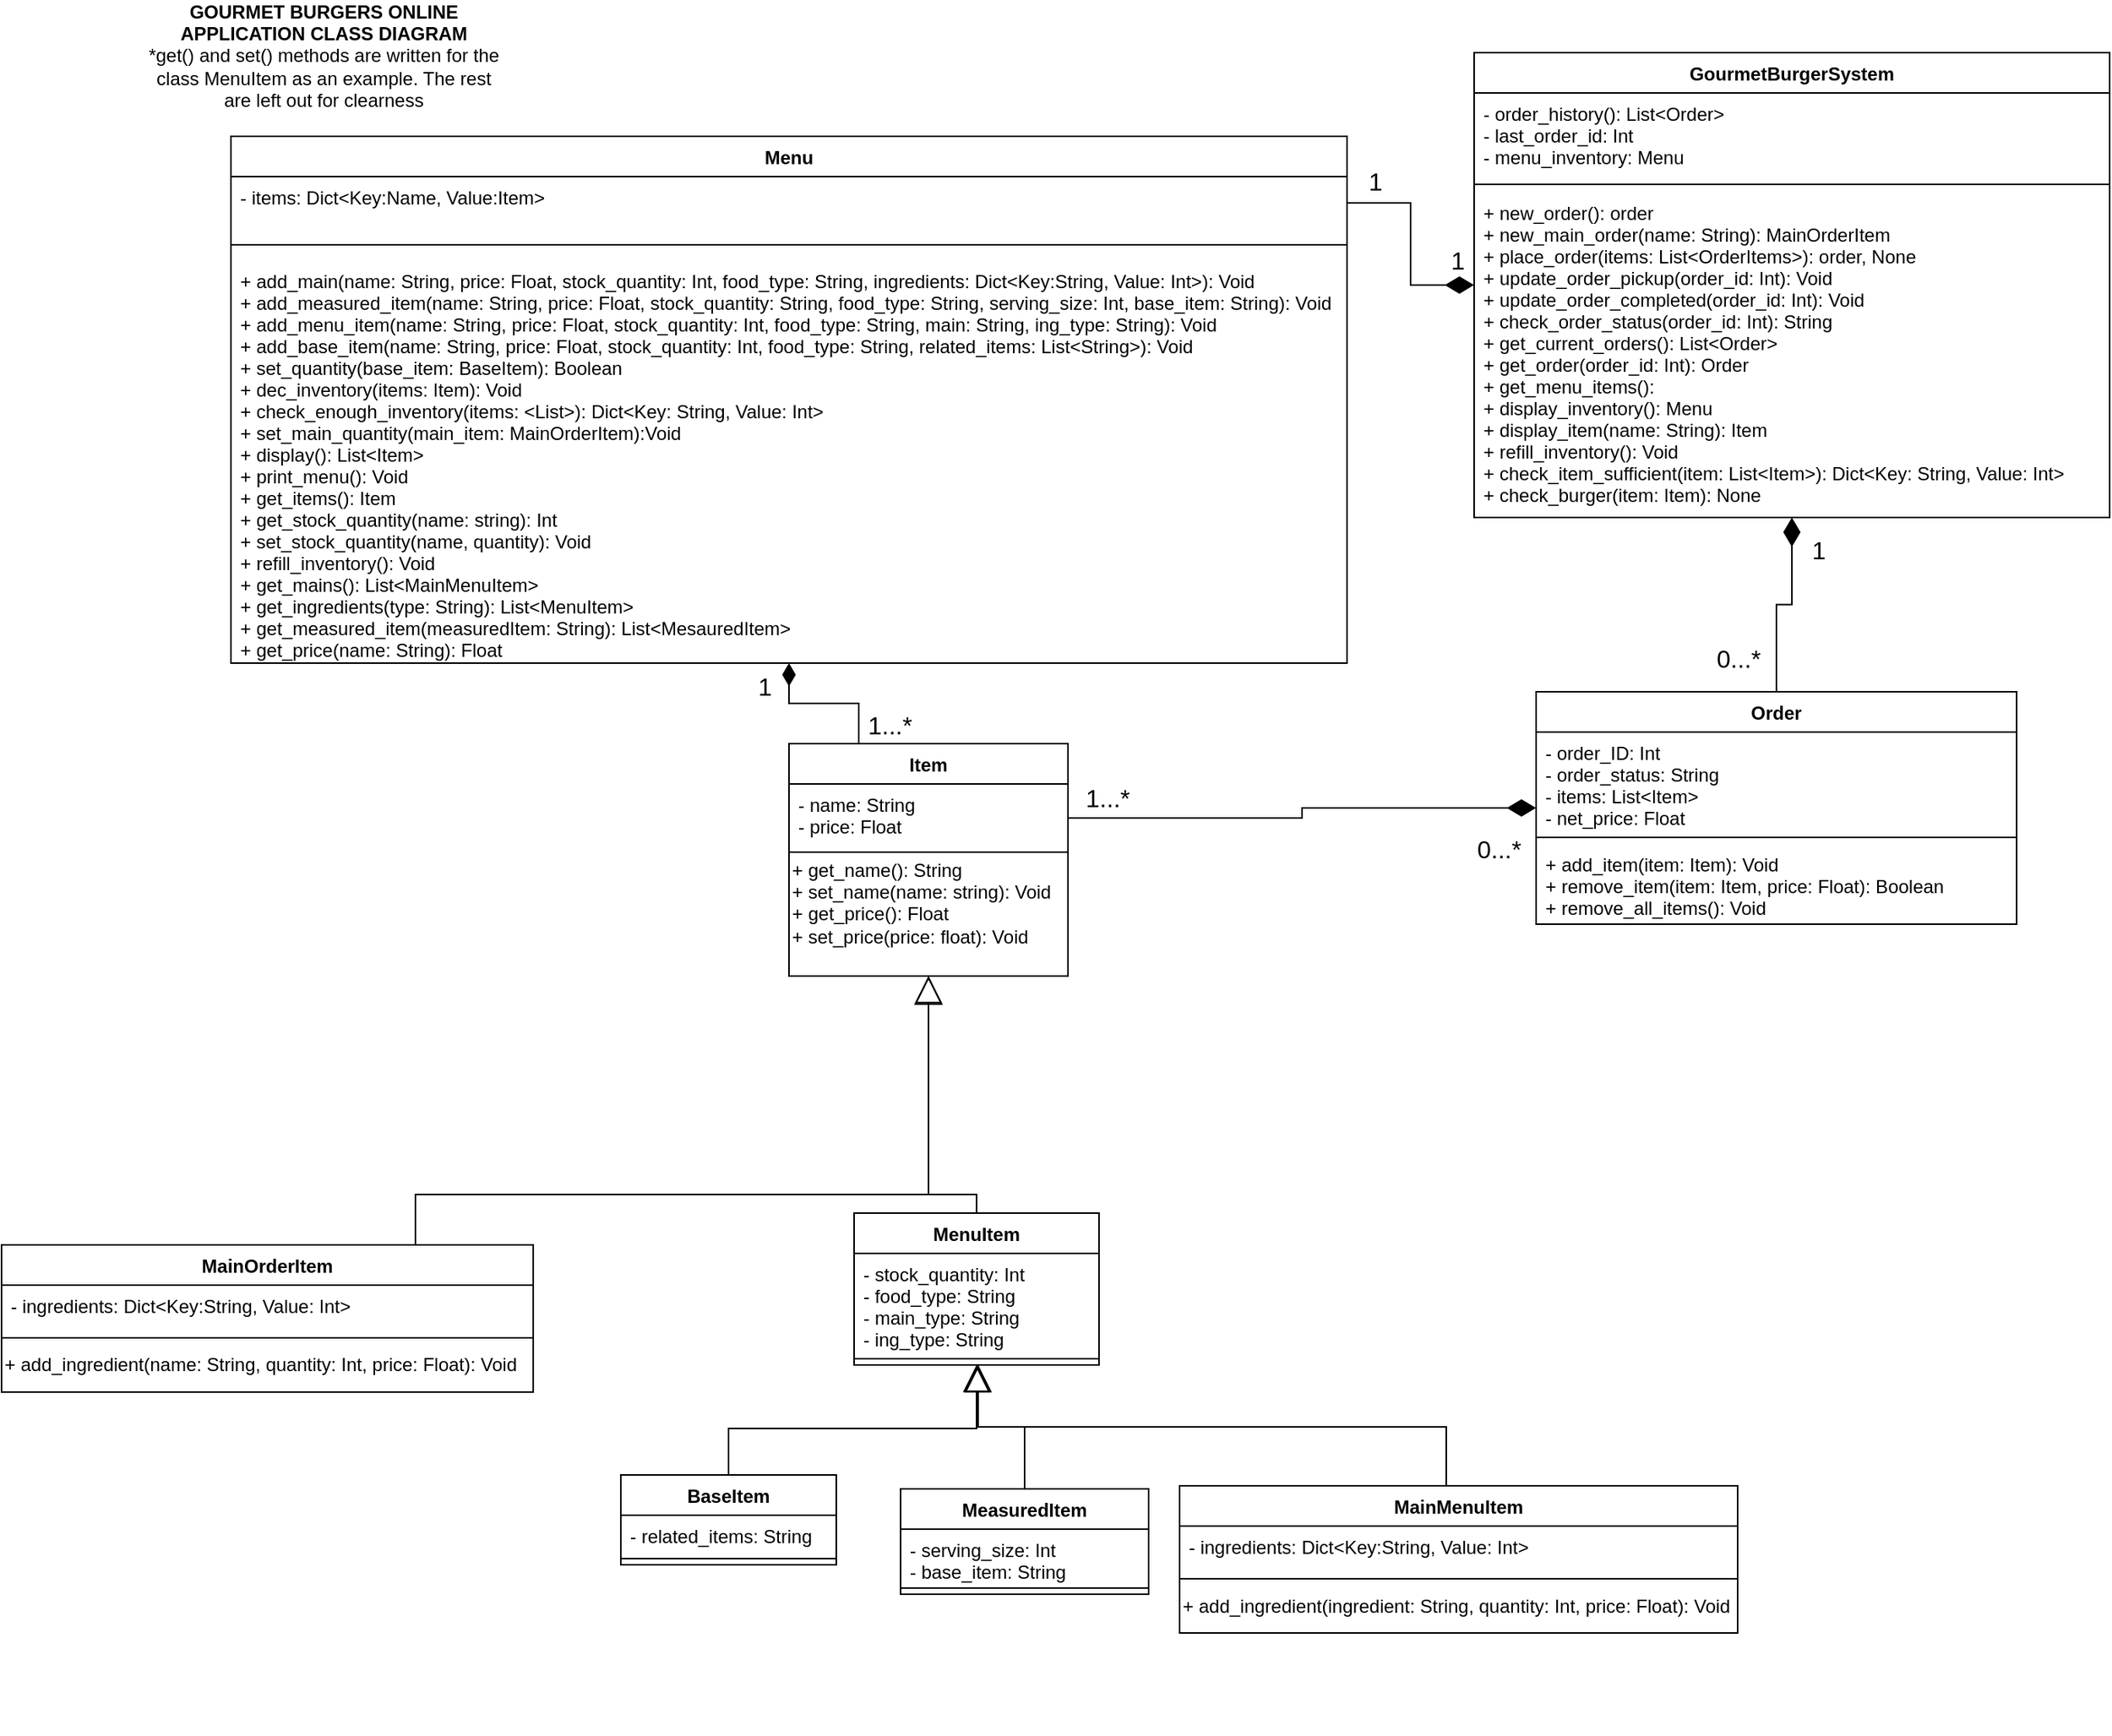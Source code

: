 <mxfile version="10.6.5" type="device"><diagram id="sMHqVmS_ihXNLHZy0iHI" name="GourmetBurgersClassDiagram"><mxGraphModel dx="2369" dy="676" grid="1" gridSize="10" guides="1" tooltips="1" connect="1" arrows="1" fold="1" page="1" pageScale="1" pageWidth="1169" pageHeight="827" math="0" shadow="0"><root><mxCell id="0"/><mxCell id="1" parent="0"/><mxCell id="6xyx2S-svhOi8dPvi-K7-39" value="Order" style="swimlane;fontStyle=1;align=center;verticalAlign=top;childLayout=stackLayout;horizontal=1;startSize=26;horizontalStack=0;resizeParent=1;resizeParentMax=0;resizeLast=0;collapsible=1;marginBottom=0;" parent="1" vertex="1"><mxGeometry x="900" y="455.5" width="310" height="150" as="geometry"><mxRectangle x="810" y="415" width="60" height="26" as="alternateBounds"/></mxGeometry></mxCell><mxCell id="6xyx2S-svhOi8dPvi-K7-40" value="- order_ID: Int&#10;- order_status: String&#10;- items: List&lt;Item&gt;&#10;- net_price: Float&#10;" style="text;strokeColor=none;fillColor=none;align=left;verticalAlign=top;spacingLeft=4;spacingRight=4;overflow=hidden;rotatable=0;points=[[0,0.5],[1,0.5]];portConstraint=eastwest;" parent="6xyx2S-svhOi8dPvi-K7-39" vertex="1"><mxGeometry y="26" width="310" height="64" as="geometry"/></mxCell><mxCell id="6xyx2S-svhOi8dPvi-K7-41" value="" style="line;strokeWidth=1;fillColor=none;align=left;verticalAlign=middle;spacingTop=-1;spacingLeft=3;spacingRight=3;rotatable=0;labelPosition=right;points=[];portConstraint=eastwest;" parent="6xyx2S-svhOi8dPvi-K7-39" vertex="1"><mxGeometry y="90" width="310" height="8" as="geometry"/></mxCell><mxCell id="6xyx2S-svhOi8dPvi-K7-42" value="+ add_item(item: Item): Void&#10;+ remove_item(item: Item, price: Float): Boolean&#10;+ remove_all_items(): Void&#10;" style="text;strokeColor=none;fillColor=none;align=left;verticalAlign=top;spacingLeft=4;spacingRight=4;overflow=hidden;rotatable=0;points=[[0,0.5],[1,0.5]];portConstraint=eastwest;" parent="6xyx2S-svhOi8dPvi-K7-39" vertex="1"><mxGeometry y="98" width="310" height="52" as="geometry"/></mxCell><mxCell id="6xyx2S-svhOi8dPvi-K7-48" value="GourmetBurgerSystem" style="swimlane;fontStyle=1;align=center;verticalAlign=top;childLayout=stackLayout;horizontal=1;startSize=26;horizontalStack=0;resizeParent=1;resizeParentMax=0;resizeLast=0;collapsible=1;marginBottom=0;" parent="1" vertex="1"><mxGeometry x="860" y="43" width="410" height="300" as="geometry"><mxRectangle x="720" y="63" width="160" height="26" as="alternateBounds"/></mxGeometry></mxCell><mxCell id="6xyx2S-svhOi8dPvi-K7-49" value="- order_history(): List&lt;Order&gt;&#10;- last_order_id: Int&#10;- menu_inventory: Menu&#10;" style="text;strokeColor=none;fillColor=none;align=left;verticalAlign=top;spacingLeft=4;spacingRight=4;overflow=hidden;rotatable=0;points=[[0,0.5],[1,0.5]];portConstraint=eastwest;" parent="6xyx2S-svhOi8dPvi-K7-48" vertex="1"><mxGeometry y="26" width="410" height="54" as="geometry"/></mxCell><mxCell id="6xyx2S-svhOi8dPvi-K7-50" value="" style="line;strokeWidth=1;fillColor=none;align=left;verticalAlign=middle;spacingTop=-1;spacingLeft=3;spacingRight=3;rotatable=0;labelPosition=right;points=[];portConstraint=eastwest;" parent="6xyx2S-svhOi8dPvi-K7-48" vertex="1"><mxGeometry y="80" width="410" height="10" as="geometry"/></mxCell><mxCell id="6xyx2S-svhOi8dPvi-K7-51" value="+ new_order(): order&#10;+ new_main_order(name: String): MainOrderItem  &#10;+ place_order(items: List&lt;OrderItems&gt;): order, None&#10;+ update_order_pickup(order_id: Int): Void&#10;+ update_order_completed(order_id: Int): Void&#10;+ check_order_status(order_id: Int): String&#10;+ get_current_orders(): List&lt;Order&gt;&#10;+ get_order(order_id: Int): Order&#10;+ get_menu_items(): &#10;+ display_inventory(): Menu&#10;+ display_item(name: String): Item&#10;+ refill_inventory(): Void&#10;+ check_item_sufficient(item: List&lt;Item&gt;): Dict&lt;Key: String, Value: Int&gt;&#10;+ check_burger(item: Item): None&#10;" style="text;strokeColor=none;fillColor=none;align=left;verticalAlign=top;spacingLeft=4;spacingRight=4;overflow=hidden;rotatable=0;points=[[0,0.5],[1,0.5]];portConstraint=eastwest;" parent="6xyx2S-svhOi8dPvi-K7-48" vertex="1"><mxGeometry y="90" width="410" height="210" as="geometry"/></mxCell><mxCell id="6xyx2S-svhOi8dPvi-K7-113" value="&lt;b&gt;GOURMET BURGERS ONLINE APPLICATION CLASS DIAGRAM&lt;br&gt;&lt;/b&gt;*get() and set() methods are written for the class MenuItem as an example. The rest are left out for clearness&lt;br&gt;" style="text;html=1;strokeColor=none;fillColor=none;align=center;verticalAlign=middle;whiteSpace=wrap;rounded=0;" parent="1" vertex="1"><mxGeometry y="35" width="236" height="20" as="geometry"/></mxCell><mxCell id="6xyx2S-svhOi8dPvi-K7-1" value="Item" style="swimlane;fontStyle=1;align=center;verticalAlign=top;childLayout=stackLayout;horizontal=1;startSize=26;horizontalStack=0;resizeParent=1;resizeParentMax=0;resizeLast=0;collapsible=1;marginBottom=0;" parent="1" vertex="1"><mxGeometry x="418" y="489" width="180" height="150" as="geometry"><mxRectangle x="118" y="302" width="90" height="26" as="alternateBounds"/></mxGeometry></mxCell><mxCell id="6xyx2S-svhOi8dPvi-K7-2" value="- name: String&#10;- price: Float&#10;" style="text;strokeColor=none;fillColor=none;align=left;verticalAlign=top;spacingLeft=4;spacingRight=4;overflow=hidden;rotatable=0;points=[[0,0.5],[1,0.5]];portConstraint=eastwest;" parent="6xyx2S-svhOi8dPvi-K7-1" vertex="1"><mxGeometry y="26" width="180" height="44" as="geometry"/></mxCell><mxCell id="c721y0lr34JIEkwg1Y1B-9" value="+ get_name(): String&lt;br&gt;+ set_name(name: string): Void&lt;br&gt;+ get_price(): Float&lt;br&gt;+ set_price(price: float): Void&lt;br&gt;&lt;br&gt;" style="html=1;align=left;" parent="6xyx2S-svhOi8dPvi-K7-1" vertex="1"><mxGeometry y="70" width="180" height="80" as="geometry"/></mxCell><mxCell id="Rp3ECZAvoWAGJYIvScvn-11" value="" style="endArrow=diamondThin;html=1;endSize=16;startArrow=none;startSize=16;startFill=0;edgeStyle=orthogonalEdgeStyle;strokeWidth=1;rounded=0;endFill=1;exitX=1;exitY=0.5;exitDx=0;exitDy=0;" parent="1" source="S0i_o-i3XT-OXyGcGNCF-2" target="6xyx2S-svhOi8dPvi-K7-48" edge="1"><mxGeometry relative="1" as="geometry"><mxPoint x="330" y="230" as="sourcePoint"/><mxPoint x="440" y="336.5" as="targetPoint"/></mxGeometry></mxCell><mxCell id="Rp3ECZAvoWAGJYIvScvn-12" value="1" style="resizable=0;html=1;align=left;verticalAlign=top;labelBackgroundColor=#ffffff;fontSize=16;" parent="Rp3ECZAvoWAGJYIvScvn-11" connectable="0" vertex="1"><mxGeometry x="-1" relative="1" as="geometry"><mxPoint x="12" y="-30" as="offset"/></mxGeometry></mxCell><mxCell id="Rp3ECZAvoWAGJYIvScvn-13" value="1" style="resizable=0;html=1;align=right;verticalAlign=top;labelBackgroundColor=#ffffff;fontSize=16;" parent="Rp3ECZAvoWAGJYIvScvn-11" connectable="0" vertex="1"><mxGeometry x="1" relative="1" as="geometry"><mxPoint x="-6" y="-32.5" as="offset"/></mxGeometry></mxCell><mxCell id="S0i_o-i3XT-OXyGcGNCF-1" value="Menu" style="swimlane;fontStyle=1;align=center;verticalAlign=top;childLayout=stackLayout;horizontal=1;startSize=26;horizontalStack=0;resizeParent=1;resizeParentMax=0;resizeLast=0;collapsible=1;marginBottom=0;" parent="1" vertex="1"><mxGeometry x="58" y="97" width="720" height="340" as="geometry"><mxRectangle x="118" y="302" width="90" height="26" as="alternateBounds"/></mxGeometry></mxCell><mxCell id="S0i_o-i3XT-OXyGcGNCF-2" value="- items: Dict&lt;Key:Name, Value:Item&gt;" style="text;strokeColor=none;fillColor=none;align=left;verticalAlign=top;spacingLeft=4;spacingRight=4;overflow=hidden;rotatable=0;points=[[0,0.5],[1,0.5]];portConstraint=eastwest;" parent="S0i_o-i3XT-OXyGcGNCF-1" vertex="1"><mxGeometry y="26" width="720" height="34" as="geometry"/></mxCell><mxCell id="S0i_o-i3XT-OXyGcGNCF-3" value="" style="line;strokeWidth=1;fillColor=none;align=left;verticalAlign=middle;spacingTop=-1;spacingLeft=3;spacingRight=3;rotatable=0;labelPosition=right;points=[];portConstraint=eastwest;" parent="S0i_o-i3XT-OXyGcGNCF-1" vertex="1"><mxGeometry y="60" width="720" height="20" as="geometry"/></mxCell><mxCell id="S0i_o-i3XT-OXyGcGNCF-4" value="+ add_main(name: String, price: Float, stock_quantity: Int, food_type: String, ingredients: Dict&lt;Key:String, Value: Int&gt;): Void&#10;+ add_measured_item(name: String, price: Float, stock_quantity: String, food_type: String, serving_size: Int, base_item: String): Void&#10;+ add_menu_item(name: String, price: Float, stock_quantity: Int, food_type: String, main: String, ing_type: String): Void&#10;+ add_base_item(name: String, price: Float, stock_quantity: Int, food_type: String, related_items: List&lt;String&gt;): Void&#10;+ set_quantity(base_item: BaseItem): Boolean&#10;+ dec_inventory(items: Item): Void&#10;+ check_enough_inventory(items: &lt;List&gt;): Dict&lt;Key: String, Value: Int&gt;&#10;+ set_main_quantity(main_item: MainOrderItem):Void&#10;+ display(): List&lt;Item&gt;&#10;+ print_menu(): Void&#10;+ get_items(): Item&#10;+ get_stock_quantity(name: string): Int&#10;+ set_stock_quantity(name, quantity): Void&#10;+ refill_inventory(): Void&#10;+ get_mains(): List&lt;MainMenuItem&gt;&#10;+ get_ingredients(type: String): List&lt;MenuItem&gt;&#10;+ get_measured_item(measuredItem: String): List&lt;MesauredItem&gt;&#10;+ get_price(name: String): Float&#10;&#10;&#10;&#10;" style="text;strokeColor=none;fillColor=none;align=left;verticalAlign=top;spacingLeft=4;spacingRight=4;overflow=hidden;rotatable=0;points=[[0,0.5],[1,0.5]];portConstraint=eastwest;" parent="S0i_o-i3XT-OXyGcGNCF-1" vertex="1"><mxGeometry y="80" width="720" height="260" as="geometry"/></mxCell><mxCell id="Rp3ECZAvoWAGJYIvScvn-32" value="" style="endArrow=diamondThin;html=1;endSize=12;startArrow=none;startSize=16;startFill=0;edgeStyle=orthogonalEdgeStyle;strokeWidth=1;rounded=0;endFill=1;exitX=0.25;exitY=0;exitDx=0;exitDy=0;" parent="1" source="6xyx2S-svhOi8dPvi-K7-1" target="S0i_o-i3XT-OXyGcGNCF-1" edge="1"><mxGeometry relative="1" as="geometry"><mxPoint x="80" y="650" as="sourcePoint"/><mxPoint x="200" y="234.235" as="targetPoint"/></mxGeometry></mxCell><mxCell id="Rp3ECZAvoWAGJYIvScvn-33" value="1...*" style="resizable=0;html=1;align=left;verticalAlign=top;labelBackgroundColor=#ffffff;fontSize=16;" parent="Rp3ECZAvoWAGJYIvScvn-32" connectable="0" vertex="1"><mxGeometry x="-1" relative="1" as="geometry"><mxPoint x="4" y="-28.5" as="offset"/></mxGeometry></mxCell><mxCell id="Rp3ECZAvoWAGJYIvScvn-34" value="1" style="resizable=0;html=1;align=right;verticalAlign=top;labelBackgroundColor=#ffffff;fontSize=16;" parent="Rp3ECZAvoWAGJYIvScvn-32" connectable="0" vertex="1"><mxGeometry x="1" relative="1" as="geometry"><mxPoint x="-11" y="-1.5" as="offset"/></mxGeometry></mxCell><mxCell id="Rp3ECZAvoWAGJYIvScvn-37" value="" style="endArrow=none;html=1;endSize=16;startArrow=diamondThin;startSize=16;startFill=1;edgeStyle=orthogonalEdgeStyle;strokeWidth=1;rounded=0;endFill=0;entryX=1;entryY=0.5;entryDx=0;entryDy=0;" parent="1" source="6xyx2S-svhOi8dPvi-K7-39" target="6xyx2S-svhOi8dPvi-K7-2" edge="1"><mxGeometry relative="1" as="geometry"><mxPoint x="380.235" y="696.588" as="sourcePoint"/><mxPoint x="429.647" y="570.0" as="targetPoint"/></mxGeometry></mxCell><mxCell id="Rp3ECZAvoWAGJYIvScvn-38" value="0...*" style="resizable=0;html=1;align=left;verticalAlign=top;labelBackgroundColor=#ffffff;fontSize=16;" parent="Rp3ECZAvoWAGJYIvScvn-37" connectable="0" vertex="1"><mxGeometry x="-1" relative="1" as="geometry"><mxPoint x="-40" y="10" as="offset"/></mxGeometry></mxCell><mxCell id="Rp3ECZAvoWAGJYIvScvn-39" value="1...*" style="resizable=0;html=1;align=right;verticalAlign=top;labelBackgroundColor=#ffffff;fontSize=16;" parent="Rp3ECZAvoWAGJYIvScvn-37" connectable="0" vertex="1"><mxGeometry x="1" relative="1" as="geometry"><mxPoint x="40" y="-29" as="offset"/></mxGeometry></mxCell><mxCell id="Rp3ECZAvoWAGJYIvScvn-40" value="" style="endArrow=none;html=1;endSize=12;startArrow=diamondThin;startSize=16;startFill=1;edgeStyle=orthogonalEdgeStyle;strokeWidth=1;rounded=0;endFill=0;" parent="1" source="6xyx2S-svhOi8dPvi-K7-48" target="6xyx2S-svhOi8dPvi-K7-39" edge="1"><mxGeometry relative="1" as="geometry"><mxPoint x="380.235" y="696.588" as="sourcePoint"/><mxPoint x="429.647" y="570.0" as="targetPoint"/></mxGeometry></mxCell><mxCell id="Rp3ECZAvoWAGJYIvScvn-41" value="1" style="resizable=0;html=1;align=left;verticalAlign=top;labelBackgroundColor=#ffffff;fontSize=16;" parent="Rp3ECZAvoWAGJYIvScvn-40" connectable="0" vertex="1"><mxGeometry x="-1" relative="1" as="geometry"><mxPoint x="11" y="5" as="offset"/></mxGeometry></mxCell><mxCell id="Rp3ECZAvoWAGJYIvScvn-42" value="0...*" style="resizable=0;html=1;align=right;verticalAlign=top;labelBackgroundColor=#ffffff;fontSize=16;" parent="Rp3ECZAvoWAGJYIvScvn-40" connectable="0" vertex="1"><mxGeometry x="1" relative="1" as="geometry"><mxPoint x="-9.5" y="-38" as="offset"/></mxGeometry></mxCell><mxCell id="OLroiHyQ9a31wBYjgHLj-7" style="edgeStyle=orthogonalEdgeStyle;rounded=0;orthogonalLoop=1;jettySize=auto;html=1;exitX=0.5;exitY=0;exitDx=0;exitDy=0;startArrow=none;startFill=0;endArrow=block;endFill=0;endSize=16;strokeWidth=1;" parent="1" source="OLroiHyQ9a31wBYjgHLj-8" target="6xyx2S-svhOi8dPvi-K7-1" edge="1"><mxGeometry relative="1" as="geometry"><mxPoint x="420" y="639" as="targetPoint"/><Array as="points"><mxPoint x="177" y="780"/><mxPoint x="508" y="780"/></Array></mxGeometry></mxCell><mxCell id="OLroiHyQ9a31wBYjgHLj-36" value="" style="group" parent="1" vertex="1" connectable="0"><mxGeometry x="17" y="700" width="724" height="428.5" as="geometry"/></mxCell><mxCell id="OLroiHyQ9a31wBYjgHLj-32" value="MenuItem" style="swimlane;fontStyle=1;align=center;verticalAlign=top;childLayout=stackLayout;horizontal=1;startSize=26;horizontalStack=0;resizeParent=1;resizeParentMax=0;resizeLast=0;collapsible=1;marginBottom=0;" parent="OLroiHyQ9a31wBYjgHLj-36" vertex="1"><mxGeometry x="443" y="92" width="158" height="98" as="geometry"><mxRectangle x="435" y="462" width="90" height="26" as="alternateBounds"/></mxGeometry></mxCell><mxCell id="OLroiHyQ9a31wBYjgHLj-33" value="- stock_quantity: Int&#10;- food_type: String&#10;- main_type: String&#10;- ing_type: String" style="text;strokeColor=none;fillColor=none;align=left;verticalAlign=top;spacingLeft=4;spacingRight=4;overflow=hidden;rotatable=0;points=[[0,0.5],[1,0.5]];portConstraint=eastwest;" parent="OLroiHyQ9a31wBYjgHLj-32" vertex="1"><mxGeometry y="26" width="158" height="64" as="geometry"/></mxCell><mxCell id="OLroiHyQ9a31wBYjgHLj-34" value="" style="line;strokeWidth=1;fillColor=none;align=left;verticalAlign=middle;spacingTop=-1;spacingLeft=3;spacingRight=3;rotatable=0;labelPosition=right;points=[];portConstraint=eastwest;" parent="OLroiHyQ9a31wBYjgHLj-32" vertex="1"><mxGeometry y="90" width="158" height="8" as="geometry"/></mxCell><mxCell id="OLroiHyQ9a31wBYjgHLj-23" value="MeasuredItem" style="swimlane;fontStyle=1;align=center;verticalAlign=top;childLayout=stackLayout;horizontal=1;startSize=26;horizontalStack=0;resizeParent=1;resizeParentMax=0;resizeLast=0;collapsible=1;marginBottom=0;" parent="OLroiHyQ9a31wBYjgHLj-36" vertex="1"><mxGeometry x="473" y="270" width="160" height="68" as="geometry"><mxRectangle x="275" y="462" width="110" height="26" as="alternateBounds"/></mxGeometry></mxCell><mxCell id="OLroiHyQ9a31wBYjgHLj-24" value="- serving_size: Int&#10;- base_item: String&#10;&#10;" style="text;strokeColor=none;fillColor=none;align=left;verticalAlign=top;spacingLeft=4;spacingRight=4;overflow=hidden;rotatable=0;points=[[0,0.5],[1,0.5]];portConstraint=eastwest;" parent="OLroiHyQ9a31wBYjgHLj-23" vertex="1"><mxGeometry y="26" width="160" height="34" as="geometry"/></mxCell><mxCell id="OLroiHyQ9a31wBYjgHLj-25" value="" style="line;strokeWidth=1;fillColor=none;align=left;verticalAlign=middle;spacingTop=-1;spacingLeft=3;spacingRight=3;rotatable=0;labelPosition=right;points=[];portConstraint=eastwest;" parent="OLroiHyQ9a31wBYjgHLj-23" vertex="1"><mxGeometry y="60" width="160" height="8" as="geometry"/></mxCell><mxCell id="9ERsMGimgngtMSl-PMtK-11" style="edgeStyle=orthogonalEdgeStyle;rounded=0;orthogonalLoop=1;jettySize=auto;html=1;exitX=0.5;exitY=0;exitDx=0;exitDy=0;entryX=0.5;entryY=1;entryDx=0;entryDy=0;endArrow=block;endFill=0;endSize=15;" edge="1" parent="OLroiHyQ9a31wBYjgHLj-36" source="9ERsMGimgngtMSl-PMtK-2" target="OLroiHyQ9a31wBYjgHLj-32"><mxGeometry relative="1" as="geometry"><Array as="points"><mxPoint x="362" y="231"/><mxPoint x="522" y="231"/></Array></mxGeometry></mxCell><mxCell id="9ERsMGimgngtMSl-PMtK-2" value="BaseItem" style="swimlane;fontStyle=1;align=center;verticalAlign=top;childLayout=stackLayout;horizontal=1;startSize=26;horizontalStack=0;resizeParent=1;resizeParentMax=0;resizeLast=0;collapsible=1;marginBottom=0;" vertex="1" parent="OLroiHyQ9a31wBYjgHLj-36"><mxGeometry x="292.5" y="261" width="139" height="58" as="geometry"><mxRectangle x="810" y="415" width="60" height="26" as="alternateBounds"/></mxGeometry></mxCell><mxCell id="9ERsMGimgngtMSl-PMtK-3" value="- related_items: String&#10;" style="text;strokeColor=none;fillColor=none;align=left;verticalAlign=top;spacingLeft=4;spacingRight=4;overflow=hidden;rotatable=0;points=[[0,0.5],[1,0.5]];portConstraint=eastwest;" vertex="1" parent="9ERsMGimgngtMSl-PMtK-2"><mxGeometry y="26" width="139" height="24" as="geometry"/></mxCell><mxCell id="9ERsMGimgngtMSl-PMtK-4" value="" style="line;strokeWidth=1;fillColor=none;align=left;verticalAlign=middle;spacingTop=-1;spacingLeft=3;spacingRight=3;rotatable=0;labelPosition=right;points=[];portConstraint=eastwest;" vertex="1" parent="9ERsMGimgngtMSl-PMtK-2"><mxGeometry y="50" width="139" height="8" as="geometry"/></mxCell><mxCell id="OLroiHyQ9a31wBYjgHLj-8" value="MainOrderItem" style="swimlane;fontStyle=1;align=center;verticalAlign=top;childLayout=stackLayout;horizontal=1;startSize=26;horizontalStack=0;resizeParent=1;resizeParentMax=0;resizeLast=0;collapsible=1;marginBottom=0;" parent="OLroiHyQ9a31wBYjgHLj-36" vertex="1"><mxGeometry x="-107" y="112.5" width="343" height="95" as="geometry"><mxRectangle x="65.5" y="462" width="60" height="26" as="alternateBounds"/></mxGeometry></mxCell><mxCell id="OLroiHyQ9a31wBYjgHLj-9" value="- ingredients: Dict&lt;Key:String, Value: Int&gt;&#10;" style="text;strokeColor=none;fillColor=none;align=left;verticalAlign=top;spacingLeft=4;spacingRight=4;overflow=hidden;rotatable=0;points=[[0,0.5],[1,0.5]];portConstraint=eastwest;" parent="OLroiHyQ9a31wBYjgHLj-8" vertex="1"><mxGeometry y="26" width="343" height="34" as="geometry"/></mxCell><mxCell id="c721y0lr34JIEkwg1Y1B-10" value="+ add_ingredient(name: String, quantity: Int, price: Float): Void" style="html=1;align=left;" parent="OLroiHyQ9a31wBYjgHLj-8" vertex="1"><mxGeometry y="60" width="343" height="35" as="geometry"/></mxCell><mxCell id="9ERsMGimgngtMSl-PMtK-18" style="edgeStyle=orthogonalEdgeStyle;rounded=0;orthogonalLoop=1;jettySize=auto;html=1;exitX=0.5;exitY=0;exitDx=0;exitDy=0;entryX=0.5;entryY=1;entryDx=0;entryDy=0;endArrow=block;endFill=0;endSize=15;" edge="1" parent="1" source="OLroiHyQ9a31wBYjgHLj-32" target="c721y0lr34JIEkwg1Y1B-9"><mxGeometry relative="1" as="geometry"><Array as="points"><mxPoint x="539" y="780"/><mxPoint x="508" y="780"/></Array></mxGeometry></mxCell><mxCell id="9ERsMGimgngtMSl-PMtK-20" style="edgeStyle=orthogonalEdgeStyle;rounded=0;orthogonalLoop=1;jettySize=auto;html=1;exitX=0.5;exitY=0;exitDx=0;exitDy=0;endArrow=block;endFill=0;endSize=15;" edge="1" parent="1" source="9ERsMGimgngtMSl-PMtK-15"><mxGeometry relative="1" as="geometry"><mxPoint x="540" y="890" as="targetPoint"/><Array as="points"><mxPoint x="842" y="930"/><mxPoint x="540" y="930"/></Array></mxGeometry></mxCell><mxCell id="9ERsMGimgngtMSl-PMtK-15" value="MainMenuItem" style="swimlane;fontStyle=1;align=center;verticalAlign=top;childLayout=stackLayout;horizontal=1;startSize=26;horizontalStack=0;resizeParent=1;resizeParentMax=0;resizeLast=0;collapsible=1;marginBottom=0;" vertex="1" parent="1"><mxGeometry x="670" y="968" width="360" height="95" as="geometry"><mxRectangle x="65.5" y="462" width="60" height="26" as="alternateBounds"/></mxGeometry></mxCell><mxCell id="9ERsMGimgngtMSl-PMtK-16" value="- ingredients: Dict&lt;Key:String, Value: Int&gt;&#10;" style="text;strokeColor=none;fillColor=none;align=left;verticalAlign=top;spacingLeft=4;spacingRight=4;overflow=hidden;rotatable=0;points=[[0,0.5],[1,0.5]];portConstraint=eastwest;" vertex="1" parent="9ERsMGimgngtMSl-PMtK-15"><mxGeometry y="26" width="360" height="34" as="geometry"/></mxCell><mxCell id="9ERsMGimgngtMSl-PMtK-17" value="+ add_ingredient(ingredient: String, quantity: Int, price: Float): Void" style="html=1;align=left;" vertex="1" parent="9ERsMGimgngtMSl-PMtK-15"><mxGeometry y="60" width="360" height="35" as="geometry"/></mxCell><mxCell id="9ERsMGimgngtMSl-PMtK-19" style="edgeStyle=orthogonalEdgeStyle;rounded=0;orthogonalLoop=1;jettySize=auto;html=1;exitX=0.5;exitY=0;exitDx=0;exitDy=0;endArrow=block;endFill=0;endSize=15;" edge="1" parent="1" source="OLroiHyQ9a31wBYjgHLj-23"><mxGeometry relative="1" as="geometry"><mxPoint x="540" y="890" as="targetPoint"/><Array as="points"><mxPoint x="570" y="930"/><mxPoint x="540" y="930"/></Array></mxGeometry></mxCell></root></mxGraphModel></diagram></mxfile>